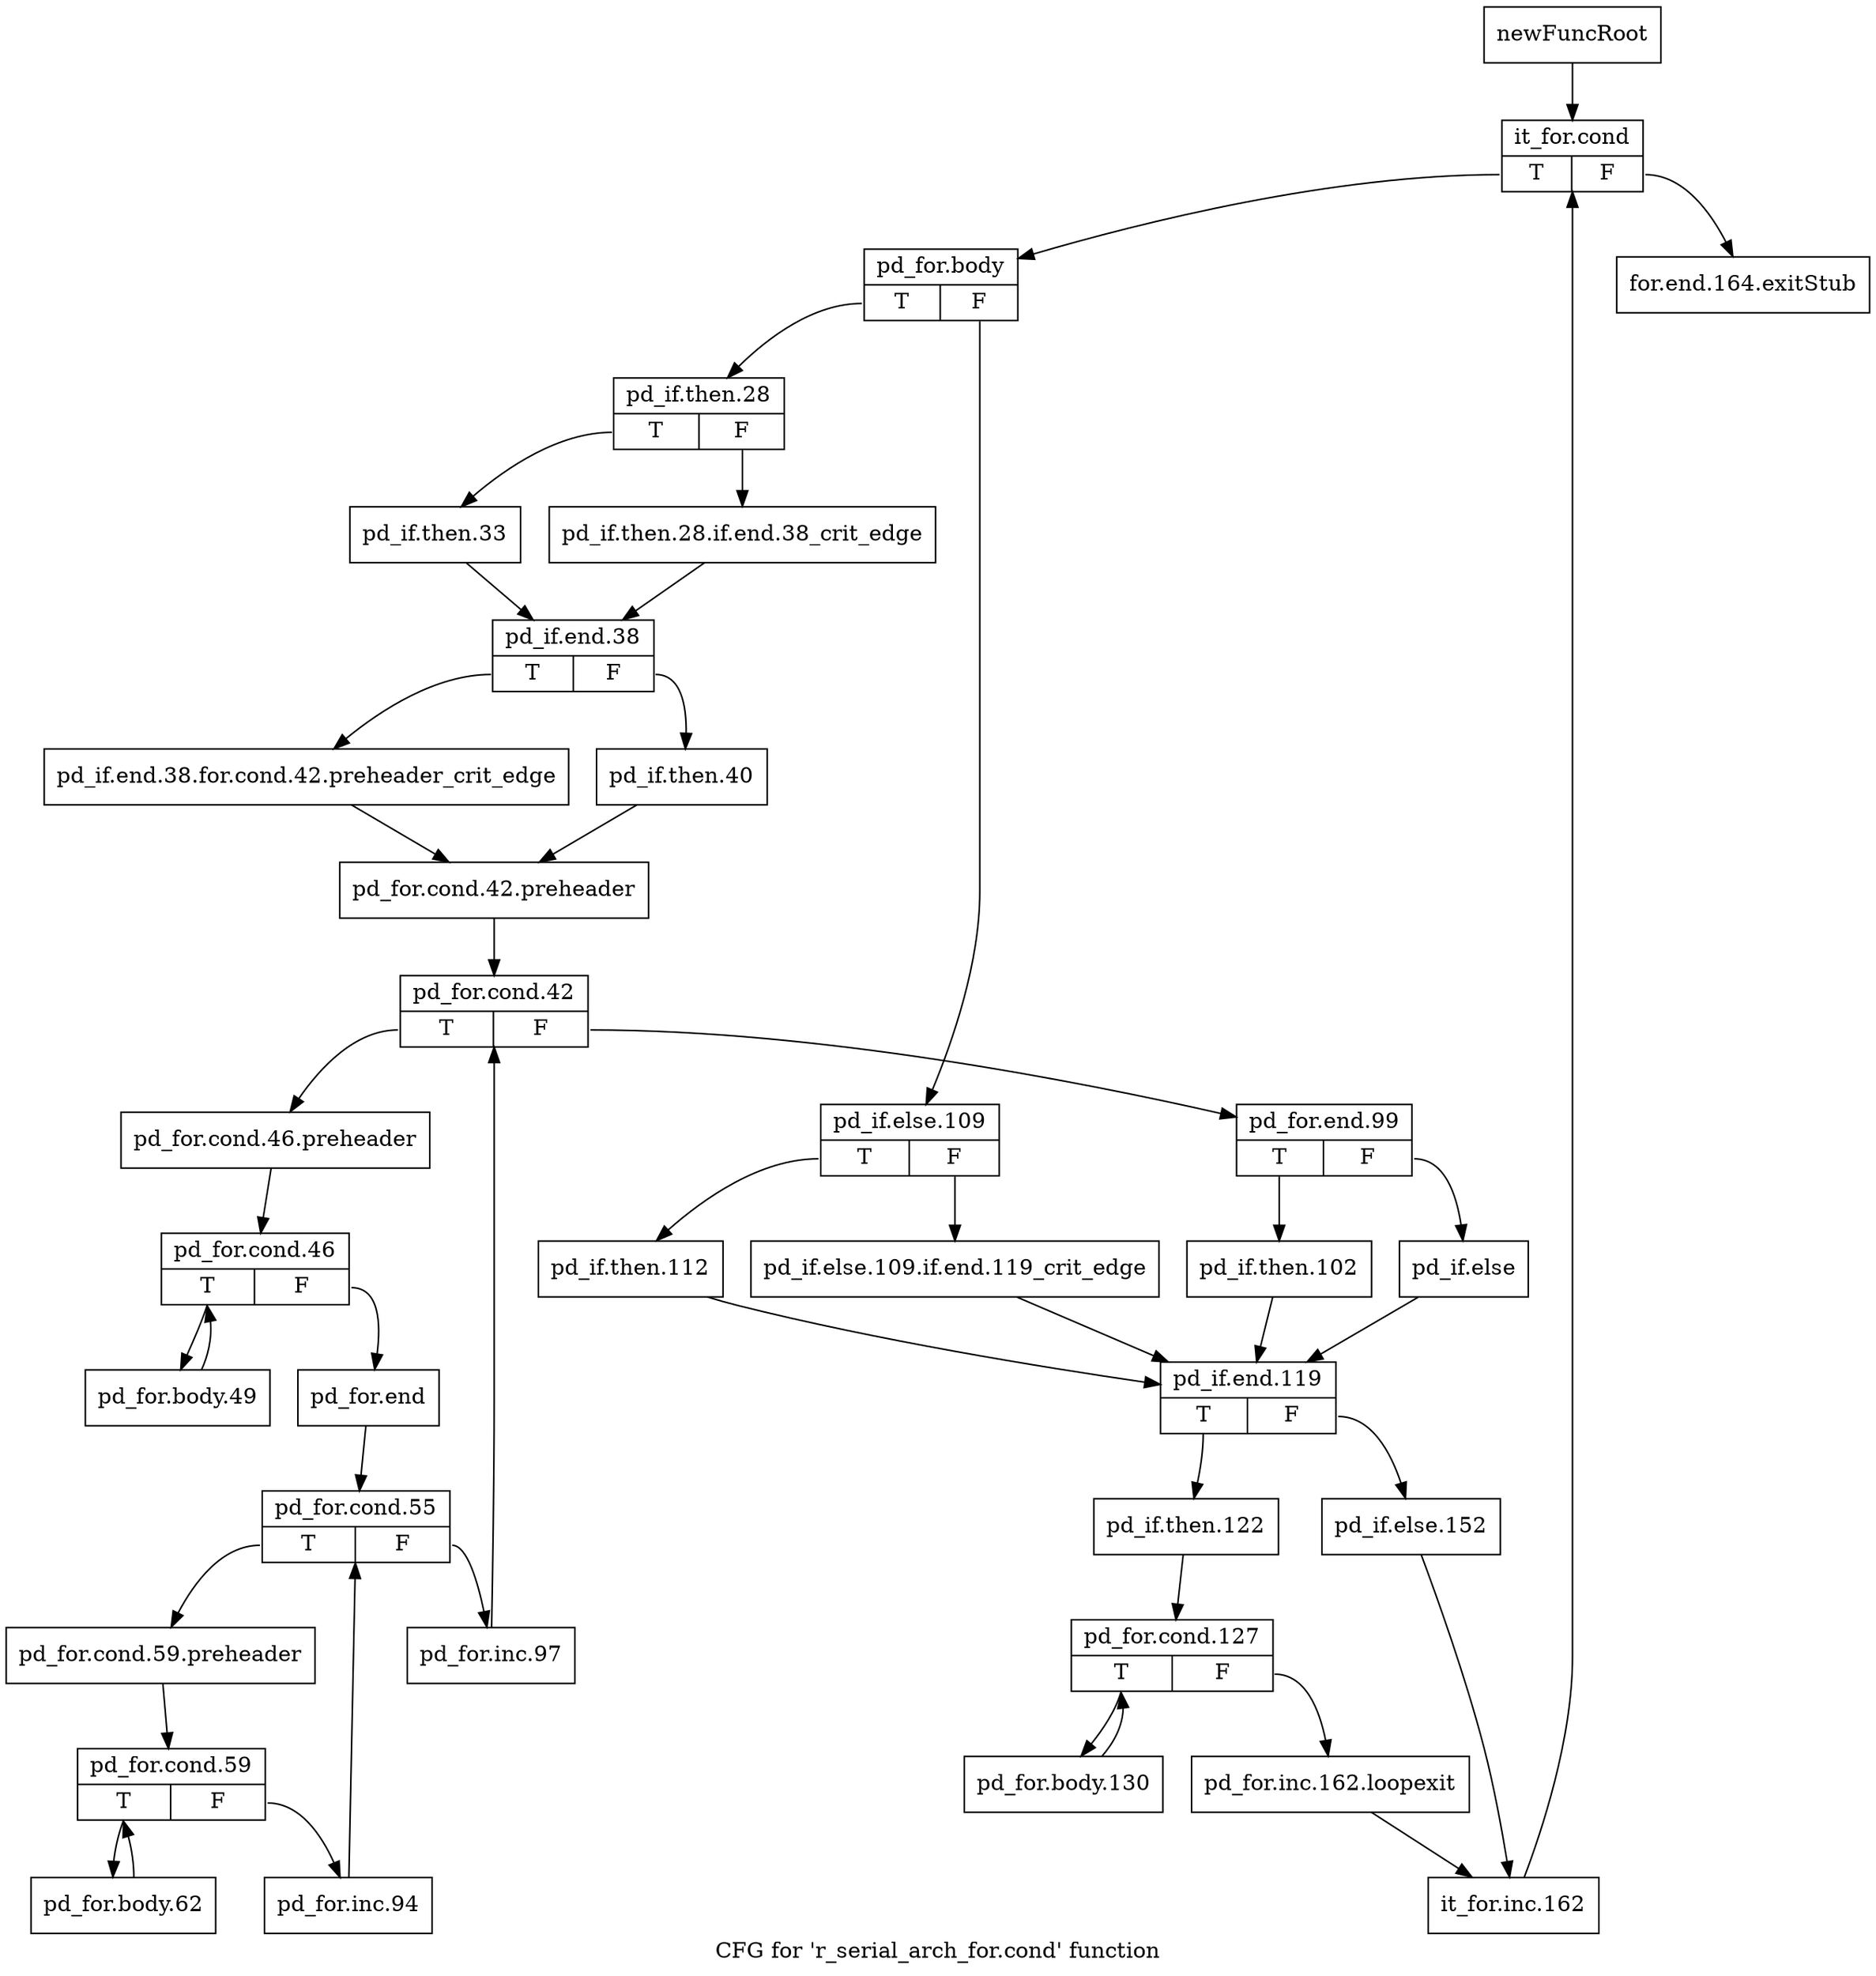 digraph "CFG for 'r_serial_arch_for.cond' function" {
	label="CFG for 'r_serial_arch_for.cond' function";

	Node0x19b6650 [shape=record,label="{newFuncRoot}"];
	Node0x19b6650 -> Node0x19b66f0;
	Node0x19b66a0 [shape=record,label="{for.end.164.exitStub}"];
	Node0x19b66f0 [shape=record,label="{it_for.cond|{<s0>T|<s1>F}}"];
	Node0x19b66f0:s0 -> Node0x19b6740;
	Node0x19b66f0:s1 -> Node0x19b66a0;
	Node0x19b6740 [shape=record,label="{pd_for.body|{<s0>T|<s1>F}}"];
	Node0x19b6740:s0 -> Node0x19b6880;
	Node0x19b6740:s1 -> Node0x19b6790;
	Node0x19b6790 [shape=record,label="{pd_if.else.109|{<s0>T|<s1>F}}"];
	Node0x19b6790:s0 -> Node0x19b6830;
	Node0x19b6790:s1 -> Node0x19b67e0;
	Node0x19b67e0 [shape=record,label="{pd_if.else.109.if.end.119_crit_edge}"];
	Node0x19b67e0 -> Node0x19b6bf0;
	Node0x19b6830 [shape=record,label="{pd_if.then.112}"];
	Node0x19b6830 -> Node0x19b6bf0;
	Node0x19b6880 [shape=record,label="{pd_if.then.28|{<s0>T|<s1>F}}"];
	Node0x19b6880:s0 -> Node0x19b6920;
	Node0x19b6880:s1 -> Node0x19b68d0;
	Node0x19b68d0 [shape=record,label="{pd_if.then.28.if.end.38_crit_edge}"];
	Node0x19b68d0 -> Node0x19b6970;
	Node0x19b6920 [shape=record,label="{pd_if.then.33}"];
	Node0x19b6920 -> Node0x19b6970;
	Node0x19b6970 [shape=record,label="{pd_if.end.38|{<s0>T|<s1>F}}"];
	Node0x19b6970:s0 -> Node0x19b6a10;
	Node0x19b6970:s1 -> Node0x19b69c0;
	Node0x19b69c0 [shape=record,label="{pd_if.then.40}"];
	Node0x19b69c0 -> Node0x19b6a60;
	Node0x19b6a10 [shape=record,label="{pd_if.end.38.for.cond.42.preheader_crit_edge}"];
	Node0x19b6a10 -> Node0x19b6a60;
	Node0x19b6a60 [shape=record,label="{pd_for.cond.42.preheader}"];
	Node0x19b6a60 -> Node0x19b6ab0;
	Node0x19b6ab0 [shape=record,label="{pd_for.cond.42|{<s0>T|<s1>F}}"];
	Node0x19b6ab0:s0 -> Node0x19b6e20;
	Node0x19b6ab0:s1 -> Node0x19b6b00;
	Node0x19b6b00 [shape=record,label="{pd_for.end.99|{<s0>T|<s1>F}}"];
	Node0x19b6b00:s0 -> Node0x19b6ba0;
	Node0x19b6b00:s1 -> Node0x19b6b50;
	Node0x19b6b50 [shape=record,label="{pd_if.else}"];
	Node0x19b6b50 -> Node0x19b6bf0;
	Node0x19b6ba0 [shape=record,label="{pd_if.then.102}"];
	Node0x19b6ba0 -> Node0x19b6bf0;
	Node0x19b6bf0 [shape=record,label="{pd_if.end.119|{<s0>T|<s1>F}}"];
	Node0x19b6bf0:s0 -> Node0x19b6c90;
	Node0x19b6bf0:s1 -> Node0x19b6c40;
	Node0x19b6c40 [shape=record,label="{pd_if.else.152}"];
	Node0x19b6c40 -> Node0x19b6d80;
	Node0x19b6c90 [shape=record,label="{pd_if.then.122}"];
	Node0x19b6c90 -> Node0x19b6ce0;
	Node0x19b6ce0 [shape=record,label="{pd_for.cond.127|{<s0>T|<s1>F}}"];
	Node0x19b6ce0:s0 -> Node0x19b6dd0;
	Node0x19b6ce0:s1 -> Node0x19b6d30;
	Node0x19b6d30 [shape=record,label="{pd_for.inc.162.loopexit}"];
	Node0x19b6d30 -> Node0x19b6d80;
	Node0x19b6d80 [shape=record,label="{it_for.inc.162}"];
	Node0x19b6d80 -> Node0x19b66f0;
	Node0x19b6dd0 [shape=record,label="{pd_for.body.130}"];
	Node0x19b6dd0 -> Node0x19b6ce0;
	Node0x19b6e20 [shape=record,label="{pd_for.cond.46.preheader}"];
	Node0x19b6e20 -> Node0x19b6e70;
	Node0x19b6e70 [shape=record,label="{pd_for.cond.46|{<s0>T|<s1>F}}"];
	Node0x19b6e70:s0 -> Node0x19b70f0;
	Node0x19b6e70:s1 -> Node0x19b6ec0;
	Node0x19b6ec0 [shape=record,label="{pd_for.end}"];
	Node0x19b6ec0 -> Node0x19b6f10;
	Node0x19b6f10 [shape=record,label="{pd_for.cond.55|{<s0>T|<s1>F}}"];
	Node0x19b6f10:s0 -> Node0x19b6fb0;
	Node0x19b6f10:s1 -> Node0x19b6f60;
	Node0x19b6f60 [shape=record,label="{pd_for.inc.97}"];
	Node0x19b6f60 -> Node0x19b6ab0;
	Node0x19b6fb0 [shape=record,label="{pd_for.cond.59.preheader}"];
	Node0x19b6fb0 -> Node0x19b7000;
	Node0x19b7000 [shape=record,label="{pd_for.cond.59|{<s0>T|<s1>F}}"];
	Node0x19b7000:s0 -> Node0x19b70a0;
	Node0x19b7000:s1 -> Node0x19b7050;
	Node0x19b7050 [shape=record,label="{pd_for.inc.94}"];
	Node0x19b7050 -> Node0x19b6f10;
	Node0x19b70a0 [shape=record,label="{pd_for.body.62}"];
	Node0x19b70a0 -> Node0x19b7000;
	Node0x19b70f0 [shape=record,label="{pd_for.body.49}"];
	Node0x19b70f0 -> Node0x19b6e70;
}
